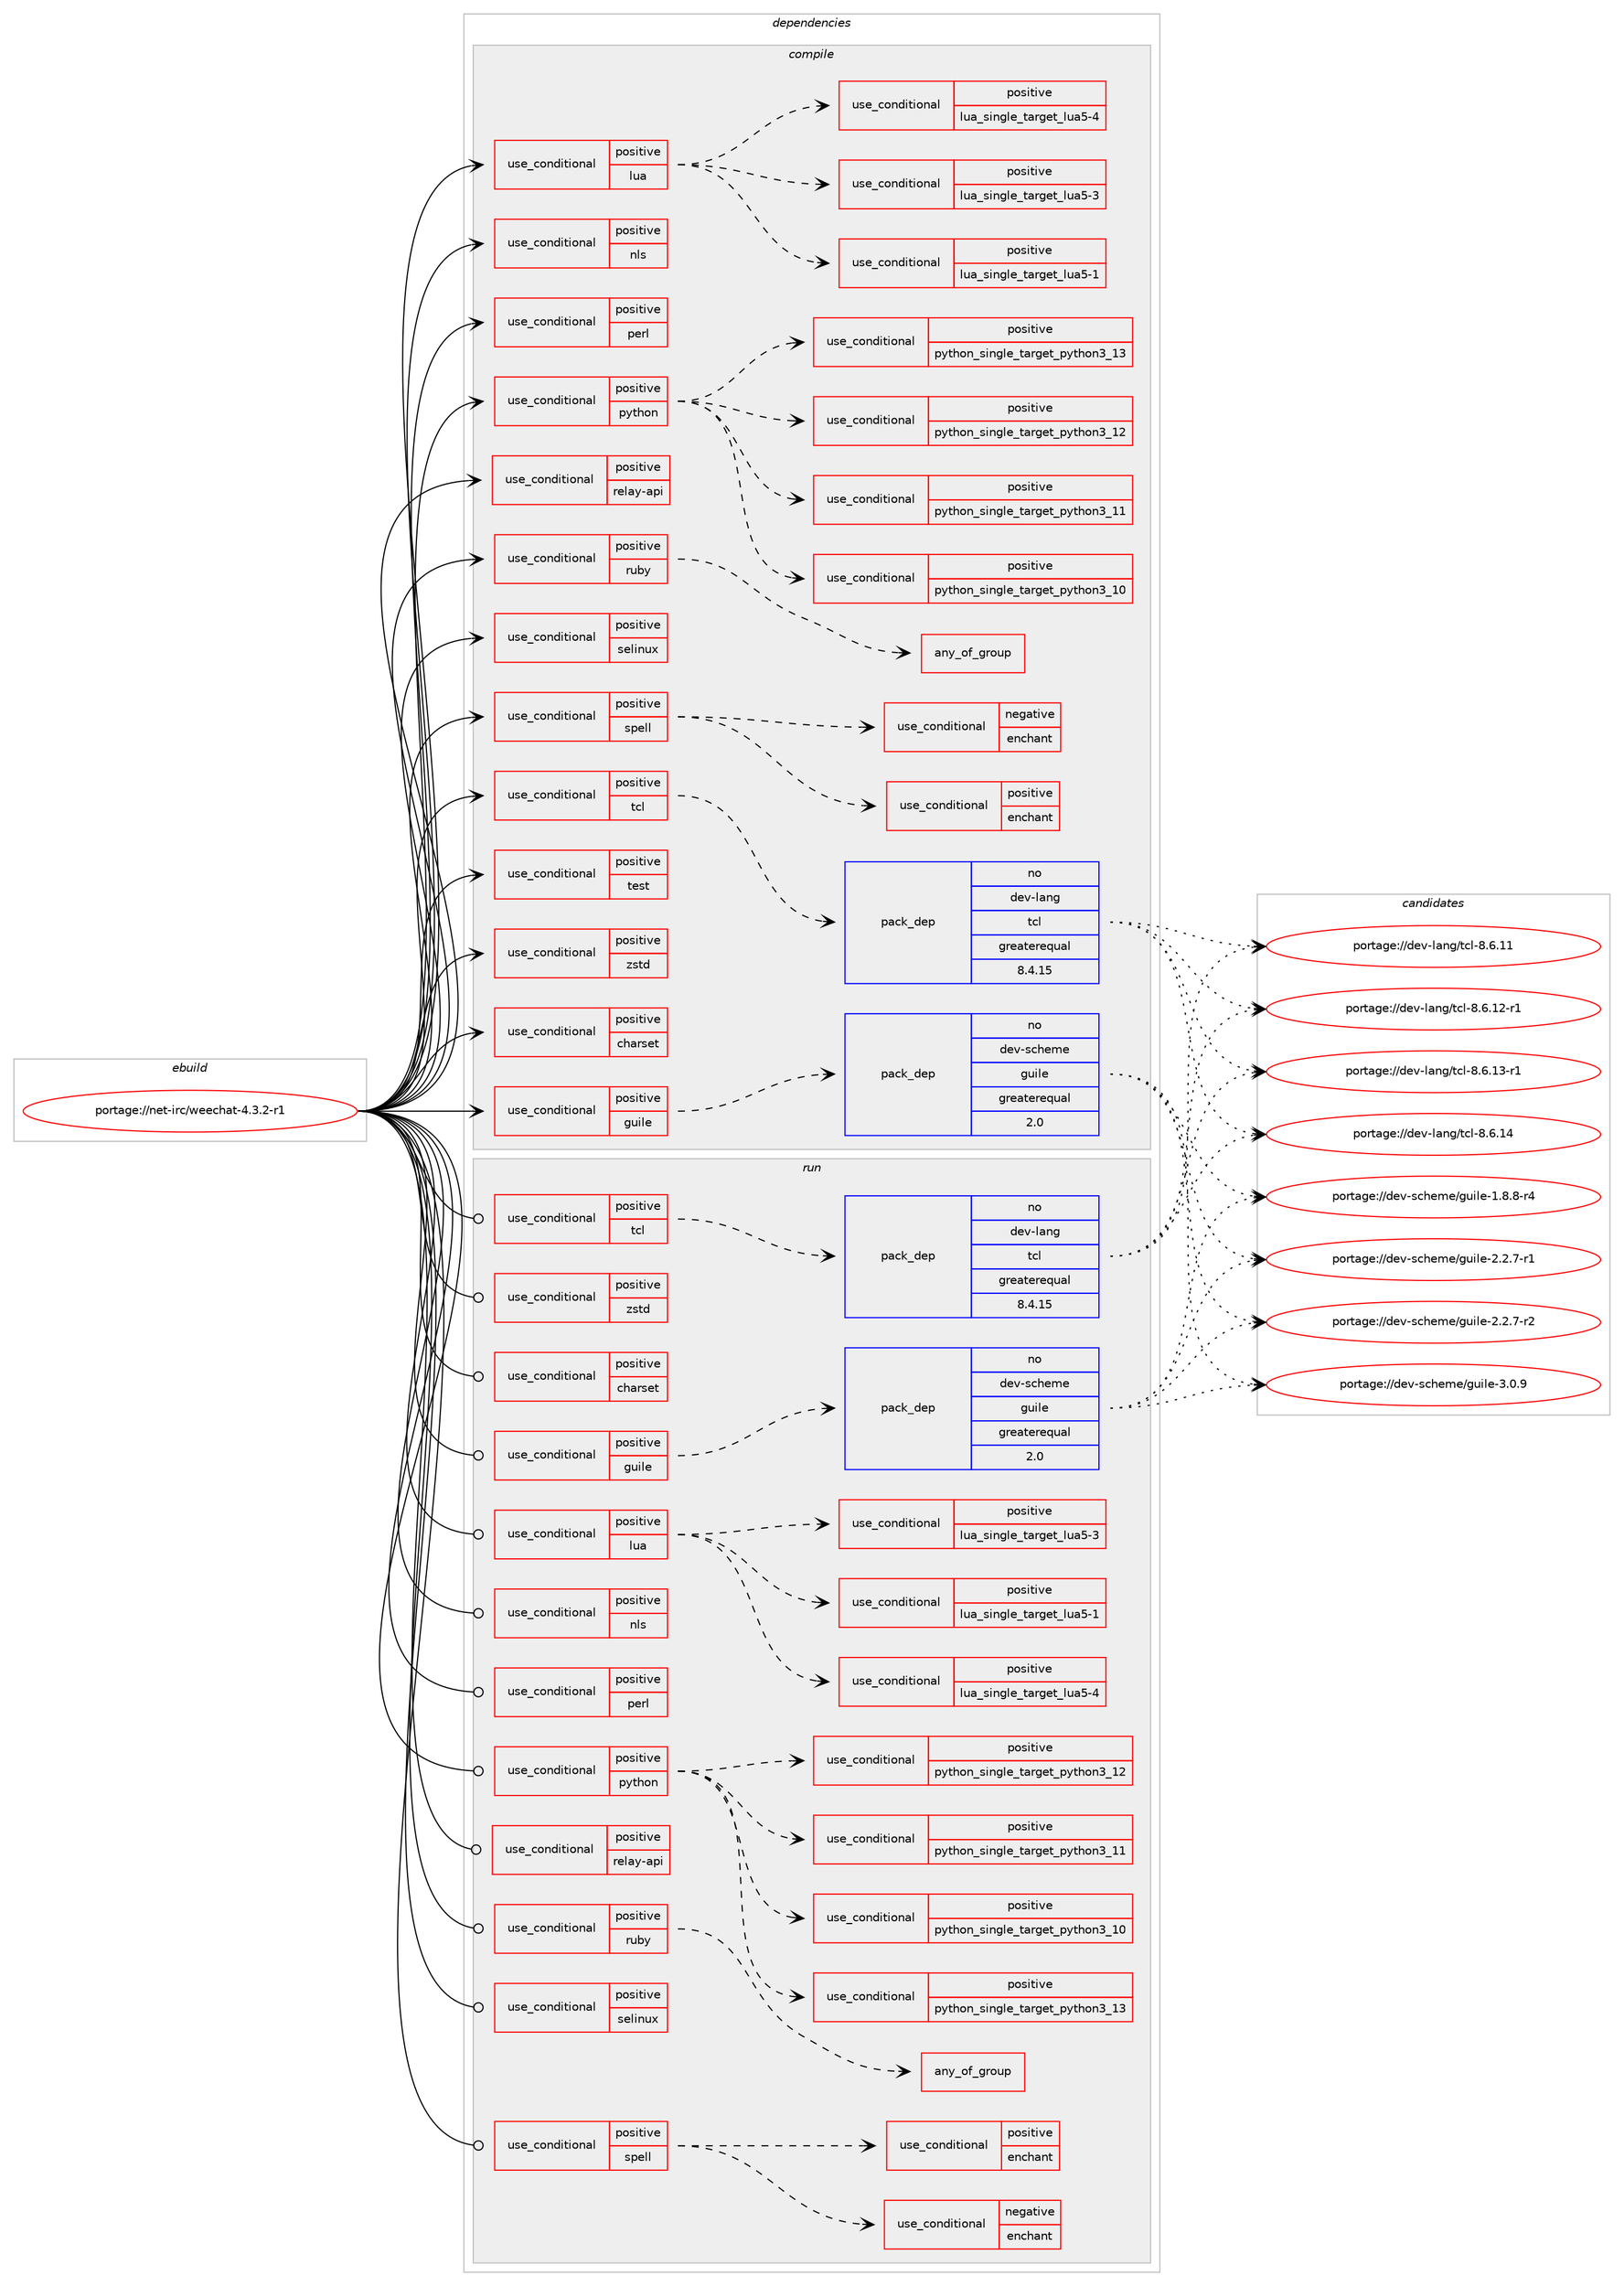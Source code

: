 digraph prolog {

# *************
# Graph options
# *************

newrank=true;
concentrate=true;
compound=true;
graph [rankdir=LR,fontname=Helvetica,fontsize=10,ranksep=1.5];#, ranksep=2.5, nodesep=0.2];
edge  [arrowhead=vee];
node  [fontname=Helvetica,fontsize=10];

# **********
# The ebuild
# **********

subgraph cluster_leftcol {
color=gray;
rank=same;
label=<<i>ebuild</i>>;
id [label="portage://net-irc/weechat-4.3.2-r1", color=red, width=4, href="../net-irc/weechat-4.3.2-r1.svg"];
}

# ****************
# The dependencies
# ****************

subgraph cluster_midcol {
color=gray;
label=<<i>dependencies</i>>;
subgraph cluster_compile {
fillcolor="#eeeeee";
style=filled;
label=<<i>compile</i>>;
subgraph cond90543 {
dependency182024 [label=<<TABLE BORDER="0" CELLBORDER="1" CELLSPACING="0" CELLPADDING="4"><TR><TD ROWSPAN="3" CELLPADDING="10">use_conditional</TD></TR><TR><TD>positive</TD></TR><TR><TD>charset</TD></TR></TABLE>>, shape=none, color=red];
# *** BEGIN UNKNOWN DEPENDENCY TYPE (TODO) ***
# dependency182024 -> package_dependency(portage://net-irc/weechat-4.3.2-r1,install,no,virtual,libiconv,none,[,,],[],[])
# *** END UNKNOWN DEPENDENCY TYPE (TODO) ***

}
id:e -> dependency182024:w [weight=20,style="solid",arrowhead="vee"];
subgraph cond90544 {
dependency182025 [label=<<TABLE BORDER="0" CELLBORDER="1" CELLSPACING="0" CELLPADDING="4"><TR><TD ROWSPAN="3" CELLPADDING="10">use_conditional</TD></TR><TR><TD>positive</TD></TR><TR><TD>guile</TD></TR></TABLE>>, shape=none, color=red];
subgraph pack88898 {
dependency182026 [label=<<TABLE BORDER="0" CELLBORDER="1" CELLSPACING="0" CELLPADDING="4" WIDTH="220"><TR><TD ROWSPAN="6" CELLPADDING="30">pack_dep</TD></TR><TR><TD WIDTH="110">no</TD></TR><TR><TD>dev-scheme</TD></TR><TR><TD>guile</TD></TR><TR><TD>greaterequal</TD></TR><TR><TD>2.0</TD></TR></TABLE>>, shape=none, color=blue];
}
dependency182025:e -> dependency182026:w [weight=20,style="dashed",arrowhead="vee"];
}
id:e -> dependency182025:w [weight=20,style="solid",arrowhead="vee"];
subgraph cond90545 {
dependency182027 [label=<<TABLE BORDER="0" CELLBORDER="1" CELLSPACING="0" CELLPADDING="4"><TR><TD ROWSPAN="3" CELLPADDING="10">use_conditional</TD></TR><TR><TD>positive</TD></TR><TR><TD>lua</TD></TR></TABLE>>, shape=none, color=red];
subgraph cond90546 {
dependency182028 [label=<<TABLE BORDER="0" CELLBORDER="1" CELLSPACING="0" CELLPADDING="4"><TR><TD ROWSPAN="3" CELLPADDING="10">use_conditional</TD></TR><TR><TD>positive</TD></TR><TR><TD>lua_single_target_lua5-1</TD></TR></TABLE>>, shape=none, color=red];
# *** BEGIN UNKNOWN DEPENDENCY TYPE (TODO) ***
# dependency182028 -> package_dependency(portage://net-irc/weechat-4.3.2-r1,install,no,dev-lang,lua,none,[,,],[slot(5.1)],[])
# *** END UNKNOWN DEPENDENCY TYPE (TODO) ***

}
dependency182027:e -> dependency182028:w [weight=20,style="dashed",arrowhead="vee"];
subgraph cond90547 {
dependency182029 [label=<<TABLE BORDER="0" CELLBORDER="1" CELLSPACING="0" CELLPADDING="4"><TR><TD ROWSPAN="3" CELLPADDING="10">use_conditional</TD></TR><TR><TD>positive</TD></TR><TR><TD>lua_single_target_lua5-3</TD></TR></TABLE>>, shape=none, color=red];
# *** BEGIN UNKNOWN DEPENDENCY TYPE (TODO) ***
# dependency182029 -> package_dependency(portage://net-irc/weechat-4.3.2-r1,install,no,dev-lang,lua,none,[,,],[slot(5.3)],[])
# *** END UNKNOWN DEPENDENCY TYPE (TODO) ***

}
dependency182027:e -> dependency182029:w [weight=20,style="dashed",arrowhead="vee"];
subgraph cond90548 {
dependency182030 [label=<<TABLE BORDER="0" CELLBORDER="1" CELLSPACING="0" CELLPADDING="4"><TR><TD ROWSPAN="3" CELLPADDING="10">use_conditional</TD></TR><TR><TD>positive</TD></TR><TR><TD>lua_single_target_lua5-4</TD></TR></TABLE>>, shape=none, color=red];
# *** BEGIN UNKNOWN DEPENDENCY TYPE (TODO) ***
# dependency182030 -> package_dependency(portage://net-irc/weechat-4.3.2-r1,install,no,dev-lang,lua,none,[,,],[slot(5.4)],[])
# *** END UNKNOWN DEPENDENCY TYPE (TODO) ***

}
dependency182027:e -> dependency182030:w [weight=20,style="dashed",arrowhead="vee"];
}
id:e -> dependency182027:w [weight=20,style="solid",arrowhead="vee"];
subgraph cond90549 {
dependency182031 [label=<<TABLE BORDER="0" CELLBORDER="1" CELLSPACING="0" CELLPADDING="4"><TR><TD ROWSPAN="3" CELLPADDING="10">use_conditional</TD></TR><TR><TD>positive</TD></TR><TR><TD>nls</TD></TR></TABLE>>, shape=none, color=red];
# *** BEGIN UNKNOWN DEPENDENCY TYPE (TODO) ***
# dependency182031 -> package_dependency(portage://net-irc/weechat-4.3.2-r1,install,no,virtual,libintl,none,[,,],[],[])
# *** END UNKNOWN DEPENDENCY TYPE (TODO) ***

}
id:e -> dependency182031:w [weight=20,style="solid",arrowhead="vee"];
subgraph cond90550 {
dependency182032 [label=<<TABLE BORDER="0" CELLBORDER="1" CELLSPACING="0" CELLPADDING="4"><TR><TD ROWSPAN="3" CELLPADDING="10">use_conditional</TD></TR><TR><TD>positive</TD></TR><TR><TD>perl</TD></TR></TABLE>>, shape=none, color=red];
# *** BEGIN UNKNOWN DEPENDENCY TYPE (TODO) ***
# dependency182032 -> package_dependency(portage://net-irc/weechat-4.3.2-r1,install,no,dev-lang,perl,none,[,,],any_same_slot,[])
# *** END UNKNOWN DEPENDENCY TYPE (TODO) ***

# *** BEGIN UNKNOWN DEPENDENCY TYPE (TODO) ***
# dependency182032 -> package_dependency(portage://net-irc/weechat-4.3.2-r1,install,no,virtual,libcrypt,none,[,,],any_same_slot,[])
# *** END UNKNOWN DEPENDENCY TYPE (TODO) ***

}
id:e -> dependency182032:w [weight=20,style="solid",arrowhead="vee"];
subgraph cond90551 {
dependency182033 [label=<<TABLE BORDER="0" CELLBORDER="1" CELLSPACING="0" CELLPADDING="4"><TR><TD ROWSPAN="3" CELLPADDING="10">use_conditional</TD></TR><TR><TD>positive</TD></TR><TR><TD>python</TD></TR></TABLE>>, shape=none, color=red];
subgraph cond90552 {
dependency182034 [label=<<TABLE BORDER="0" CELLBORDER="1" CELLSPACING="0" CELLPADDING="4"><TR><TD ROWSPAN="3" CELLPADDING="10">use_conditional</TD></TR><TR><TD>positive</TD></TR><TR><TD>python_single_target_python3_10</TD></TR></TABLE>>, shape=none, color=red];
# *** BEGIN UNKNOWN DEPENDENCY TYPE (TODO) ***
# dependency182034 -> package_dependency(portage://net-irc/weechat-4.3.2-r1,install,no,dev-lang,python,none,[,,],[slot(3.10)],[])
# *** END UNKNOWN DEPENDENCY TYPE (TODO) ***

}
dependency182033:e -> dependency182034:w [weight=20,style="dashed",arrowhead="vee"];
subgraph cond90553 {
dependency182035 [label=<<TABLE BORDER="0" CELLBORDER="1" CELLSPACING="0" CELLPADDING="4"><TR><TD ROWSPAN="3" CELLPADDING="10">use_conditional</TD></TR><TR><TD>positive</TD></TR><TR><TD>python_single_target_python3_11</TD></TR></TABLE>>, shape=none, color=red];
# *** BEGIN UNKNOWN DEPENDENCY TYPE (TODO) ***
# dependency182035 -> package_dependency(portage://net-irc/weechat-4.3.2-r1,install,no,dev-lang,python,none,[,,],[slot(3.11)],[])
# *** END UNKNOWN DEPENDENCY TYPE (TODO) ***

}
dependency182033:e -> dependency182035:w [weight=20,style="dashed",arrowhead="vee"];
subgraph cond90554 {
dependency182036 [label=<<TABLE BORDER="0" CELLBORDER="1" CELLSPACING="0" CELLPADDING="4"><TR><TD ROWSPAN="3" CELLPADDING="10">use_conditional</TD></TR><TR><TD>positive</TD></TR><TR><TD>python_single_target_python3_12</TD></TR></TABLE>>, shape=none, color=red];
# *** BEGIN UNKNOWN DEPENDENCY TYPE (TODO) ***
# dependency182036 -> package_dependency(portage://net-irc/weechat-4.3.2-r1,install,no,dev-lang,python,none,[,,],[slot(3.12)],[])
# *** END UNKNOWN DEPENDENCY TYPE (TODO) ***

}
dependency182033:e -> dependency182036:w [weight=20,style="dashed",arrowhead="vee"];
subgraph cond90555 {
dependency182037 [label=<<TABLE BORDER="0" CELLBORDER="1" CELLSPACING="0" CELLPADDING="4"><TR><TD ROWSPAN="3" CELLPADDING="10">use_conditional</TD></TR><TR><TD>positive</TD></TR><TR><TD>python_single_target_python3_13</TD></TR></TABLE>>, shape=none, color=red];
# *** BEGIN UNKNOWN DEPENDENCY TYPE (TODO) ***
# dependency182037 -> package_dependency(portage://net-irc/weechat-4.3.2-r1,install,no,dev-lang,python,none,[,,],[slot(3.13)],[])
# *** END UNKNOWN DEPENDENCY TYPE (TODO) ***

}
dependency182033:e -> dependency182037:w [weight=20,style="dashed",arrowhead="vee"];
}
id:e -> dependency182033:w [weight=20,style="solid",arrowhead="vee"];
subgraph cond90556 {
dependency182038 [label=<<TABLE BORDER="0" CELLBORDER="1" CELLSPACING="0" CELLPADDING="4"><TR><TD ROWSPAN="3" CELLPADDING="10">use_conditional</TD></TR><TR><TD>positive</TD></TR><TR><TD>relay-api</TD></TR></TABLE>>, shape=none, color=red];
# *** BEGIN UNKNOWN DEPENDENCY TYPE (TODO) ***
# dependency182038 -> package_dependency(portage://net-irc/weechat-4.3.2-r1,install,no,dev-libs,cJSON,none,[,,],[],[])
# *** END UNKNOWN DEPENDENCY TYPE (TODO) ***

}
id:e -> dependency182038:w [weight=20,style="solid",arrowhead="vee"];
subgraph cond90557 {
dependency182039 [label=<<TABLE BORDER="0" CELLBORDER="1" CELLSPACING="0" CELLPADDING="4"><TR><TD ROWSPAN="3" CELLPADDING="10">use_conditional</TD></TR><TR><TD>positive</TD></TR><TR><TD>ruby</TD></TR></TABLE>>, shape=none, color=red];
subgraph any2406 {
dependency182040 [label=<<TABLE BORDER="0" CELLBORDER="1" CELLSPACING="0" CELLPADDING="4"><TR><TD CELLPADDING="10">any_of_group</TD></TR></TABLE>>, shape=none, color=red];# *** BEGIN UNKNOWN DEPENDENCY TYPE (TODO) ***
# dependency182040 -> package_dependency(portage://net-irc/weechat-4.3.2-r1,install,no,dev-lang,ruby,none,[,,],[slot(3.3)],[])
# *** END UNKNOWN DEPENDENCY TYPE (TODO) ***

# *** BEGIN UNKNOWN DEPENDENCY TYPE (TODO) ***
# dependency182040 -> package_dependency(portage://net-irc/weechat-4.3.2-r1,install,no,dev-lang,ruby,none,[,,],[slot(3.2)],[])
# *** END UNKNOWN DEPENDENCY TYPE (TODO) ***

# *** BEGIN UNKNOWN DEPENDENCY TYPE (TODO) ***
# dependency182040 -> package_dependency(portage://net-irc/weechat-4.3.2-r1,install,no,dev-lang,ruby,none,[,,],[slot(3.1)],[])
# *** END UNKNOWN DEPENDENCY TYPE (TODO) ***

}
dependency182039:e -> dependency182040:w [weight=20,style="dashed",arrowhead="vee"];
}
id:e -> dependency182039:w [weight=20,style="solid",arrowhead="vee"];
subgraph cond90558 {
dependency182041 [label=<<TABLE BORDER="0" CELLBORDER="1" CELLSPACING="0" CELLPADDING="4"><TR><TD ROWSPAN="3" CELLPADDING="10">use_conditional</TD></TR><TR><TD>positive</TD></TR><TR><TD>selinux</TD></TR></TABLE>>, shape=none, color=red];
# *** BEGIN UNKNOWN DEPENDENCY TYPE (TODO) ***
# dependency182041 -> package_dependency(portage://net-irc/weechat-4.3.2-r1,install,no,sec-policy,selinux-irc,none,[,,],[],[])
# *** END UNKNOWN DEPENDENCY TYPE (TODO) ***

}
id:e -> dependency182041:w [weight=20,style="solid",arrowhead="vee"];
subgraph cond90559 {
dependency182042 [label=<<TABLE BORDER="0" CELLBORDER="1" CELLSPACING="0" CELLPADDING="4"><TR><TD ROWSPAN="3" CELLPADDING="10">use_conditional</TD></TR><TR><TD>positive</TD></TR><TR><TD>spell</TD></TR></TABLE>>, shape=none, color=red];
subgraph cond90560 {
dependency182043 [label=<<TABLE BORDER="0" CELLBORDER="1" CELLSPACING="0" CELLPADDING="4"><TR><TD ROWSPAN="3" CELLPADDING="10">use_conditional</TD></TR><TR><TD>positive</TD></TR><TR><TD>enchant</TD></TR></TABLE>>, shape=none, color=red];
# *** BEGIN UNKNOWN DEPENDENCY TYPE (TODO) ***
# dependency182043 -> package_dependency(portage://net-irc/weechat-4.3.2-r1,install,no,app-text,enchant,none,[,,],any_different_slot,[])
# *** END UNKNOWN DEPENDENCY TYPE (TODO) ***

}
dependency182042:e -> dependency182043:w [weight=20,style="dashed",arrowhead="vee"];
subgraph cond90561 {
dependency182044 [label=<<TABLE BORDER="0" CELLBORDER="1" CELLSPACING="0" CELLPADDING="4"><TR><TD ROWSPAN="3" CELLPADDING="10">use_conditional</TD></TR><TR><TD>negative</TD></TR><TR><TD>enchant</TD></TR></TABLE>>, shape=none, color=red];
# *** BEGIN UNKNOWN DEPENDENCY TYPE (TODO) ***
# dependency182044 -> package_dependency(portage://net-irc/weechat-4.3.2-r1,install,no,app-text,aspell,none,[,,],[],[])
# *** END UNKNOWN DEPENDENCY TYPE (TODO) ***

}
dependency182042:e -> dependency182044:w [weight=20,style="dashed",arrowhead="vee"];
}
id:e -> dependency182042:w [weight=20,style="solid",arrowhead="vee"];
subgraph cond90562 {
dependency182045 [label=<<TABLE BORDER="0" CELLBORDER="1" CELLSPACING="0" CELLPADDING="4"><TR><TD ROWSPAN="3" CELLPADDING="10">use_conditional</TD></TR><TR><TD>positive</TD></TR><TR><TD>tcl</TD></TR></TABLE>>, shape=none, color=red];
subgraph pack88899 {
dependency182046 [label=<<TABLE BORDER="0" CELLBORDER="1" CELLSPACING="0" CELLPADDING="4" WIDTH="220"><TR><TD ROWSPAN="6" CELLPADDING="30">pack_dep</TD></TR><TR><TD WIDTH="110">no</TD></TR><TR><TD>dev-lang</TD></TR><TR><TD>tcl</TD></TR><TR><TD>greaterequal</TD></TR><TR><TD>8.4.15</TD></TR></TABLE>>, shape=none, color=blue];
}
dependency182045:e -> dependency182046:w [weight=20,style="dashed",arrowhead="vee"];
}
id:e -> dependency182045:w [weight=20,style="solid",arrowhead="vee"];
subgraph cond90563 {
dependency182047 [label=<<TABLE BORDER="0" CELLBORDER="1" CELLSPACING="0" CELLPADDING="4"><TR><TD ROWSPAN="3" CELLPADDING="10">use_conditional</TD></TR><TR><TD>positive</TD></TR><TR><TD>test</TD></TR></TABLE>>, shape=none, color=red];
# *** BEGIN UNKNOWN DEPENDENCY TYPE (TODO) ***
# dependency182047 -> package_dependency(portage://net-irc/weechat-4.3.2-r1,install,no,dev-util,cpputest,none,[,,],[],[])
# *** END UNKNOWN DEPENDENCY TYPE (TODO) ***

}
id:e -> dependency182047:w [weight=20,style="solid",arrowhead="vee"];
subgraph cond90564 {
dependency182048 [label=<<TABLE BORDER="0" CELLBORDER="1" CELLSPACING="0" CELLPADDING="4"><TR><TD ROWSPAN="3" CELLPADDING="10">use_conditional</TD></TR><TR><TD>positive</TD></TR><TR><TD>zstd</TD></TR></TABLE>>, shape=none, color=red];
# *** BEGIN UNKNOWN DEPENDENCY TYPE (TODO) ***
# dependency182048 -> package_dependency(portage://net-irc/weechat-4.3.2-r1,install,no,app-arch,zstd,none,[,,],any_same_slot,[])
# *** END UNKNOWN DEPENDENCY TYPE (TODO) ***

}
id:e -> dependency182048:w [weight=20,style="solid",arrowhead="vee"];
# *** BEGIN UNKNOWN DEPENDENCY TYPE (TODO) ***
# id -> package_dependency(portage://net-irc/weechat-4.3.2-r1,install,no,dev-libs,libgcrypt,none,[,,],[slot(0),equal],[])
# *** END UNKNOWN DEPENDENCY TYPE (TODO) ***

# *** BEGIN UNKNOWN DEPENDENCY TYPE (TODO) ***
# id -> package_dependency(portage://net-irc/weechat-4.3.2-r1,install,no,net-libs,gnutls,none,[,,],any_same_slot,[])
# *** END UNKNOWN DEPENDENCY TYPE (TODO) ***

# *** BEGIN UNKNOWN DEPENDENCY TYPE (TODO) ***
# id -> package_dependency(portage://net-irc/weechat-4.3.2-r1,install,no,net-misc,curl,none,[,,],[],[use(enable(ssl),none)])
# *** END UNKNOWN DEPENDENCY TYPE (TODO) ***

# *** BEGIN UNKNOWN DEPENDENCY TYPE (TODO) ***
# id -> package_dependency(portage://net-irc/weechat-4.3.2-r1,install,no,sys-libs,ncurses,none,[,,],[slot(0),equal],[])
# *** END UNKNOWN DEPENDENCY TYPE (TODO) ***

# *** BEGIN UNKNOWN DEPENDENCY TYPE (TODO) ***
# id -> package_dependency(portage://net-irc/weechat-4.3.2-r1,install,no,sys-libs,zlib,none,[,,],any_same_slot,[])
# *** END UNKNOWN DEPENDENCY TYPE (TODO) ***

}
subgraph cluster_compileandrun {
fillcolor="#eeeeee";
style=filled;
label=<<i>compile and run</i>>;
}
subgraph cluster_run {
fillcolor="#eeeeee";
style=filled;
label=<<i>run</i>>;
subgraph cond90565 {
dependency182049 [label=<<TABLE BORDER="0" CELLBORDER="1" CELLSPACING="0" CELLPADDING="4"><TR><TD ROWSPAN="3" CELLPADDING="10">use_conditional</TD></TR><TR><TD>positive</TD></TR><TR><TD>charset</TD></TR></TABLE>>, shape=none, color=red];
# *** BEGIN UNKNOWN DEPENDENCY TYPE (TODO) ***
# dependency182049 -> package_dependency(portage://net-irc/weechat-4.3.2-r1,run,no,virtual,libiconv,none,[,,],[],[])
# *** END UNKNOWN DEPENDENCY TYPE (TODO) ***

}
id:e -> dependency182049:w [weight=20,style="solid",arrowhead="odot"];
subgraph cond90566 {
dependency182050 [label=<<TABLE BORDER="0" CELLBORDER="1" CELLSPACING="0" CELLPADDING="4"><TR><TD ROWSPAN="3" CELLPADDING="10">use_conditional</TD></TR><TR><TD>positive</TD></TR><TR><TD>guile</TD></TR></TABLE>>, shape=none, color=red];
subgraph pack88900 {
dependency182051 [label=<<TABLE BORDER="0" CELLBORDER="1" CELLSPACING="0" CELLPADDING="4" WIDTH="220"><TR><TD ROWSPAN="6" CELLPADDING="30">pack_dep</TD></TR><TR><TD WIDTH="110">no</TD></TR><TR><TD>dev-scheme</TD></TR><TR><TD>guile</TD></TR><TR><TD>greaterequal</TD></TR><TR><TD>2.0</TD></TR></TABLE>>, shape=none, color=blue];
}
dependency182050:e -> dependency182051:w [weight=20,style="dashed",arrowhead="vee"];
}
id:e -> dependency182050:w [weight=20,style="solid",arrowhead="odot"];
subgraph cond90567 {
dependency182052 [label=<<TABLE BORDER="0" CELLBORDER="1" CELLSPACING="0" CELLPADDING="4"><TR><TD ROWSPAN="3" CELLPADDING="10">use_conditional</TD></TR><TR><TD>positive</TD></TR><TR><TD>lua</TD></TR></TABLE>>, shape=none, color=red];
subgraph cond90568 {
dependency182053 [label=<<TABLE BORDER="0" CELLBORDER="1" CELLSPACING="0" CELLPADDING="4"><TR><TD ROWSPAN="3" CELLPADDING="10">use_conditional</TD></TR><TR><TD>positive</TD></TR><TR><TD>lua_single_target_lua5-1</TD></TR></TABLE>>, shape=none, color=red];
# *** BEGIN UNKNOWN DEPENDENCY TYPE (TODO) ***
# dependency182053 -> package_dependency(portage://net-irc/weechat-4.3.2-r1,run,no,dev-lang,lua,none,[,,],[slot(5.1)],[])
# *** END UNKNOWN DEPENDENCY TYPE (TODO) ***

}
dependency182052:e -> dependency182053:w [weight=20,style="dashed",arrowhead="vee"];
subgraph cond90569 {
dependency182054 [label=<<TABLE BORDER="0" CELLBORDER="1" CELLSPACING="0" CELLPADDING="4"><TR><TD ROWSPAN="3" CELLPADDING="10">use_conditional</TD></TR><TR><TD>positive</TD></TR><TR><TD>lua_single_target_lua5-3</TD></TR></TABLE>>, shape=none, color=red];
# *** BEGIN UNKNOWN DEPENDENCY TYPE (TODO) ***
# dependency182054 -> package_dependency(portage://net-irc/weechat-4.3.2-r1,run,no,dev-lang,lua,none,[,,],[slot(5.3)],[])
# *** END UNKNOWN DEPENDENCY TYPE (TODO) ***

}
dependency182052:e -> dependency182054:w [weight=20,style="dashed",arrowhead="vee"];
subgraph cond90570 {
dependency182055 [label=<<TABLE BORDER="0" CELLBORDER="1" CELLSPACING="0" CELLPADDING="4"><TR><TD ROWSPAN="3" CELLPADDING="10">use_conditional</TD></TR><TR><TD>positive</TD></TR><TR><TD>lua_single_target_lua5-4</TD></TR></TABLE>>, shape=none, color=red];
# *** BEGIN UNKNOWN DEPENDENCY TYPE (TODO) ***
# dependency182055 -> package_dependency(portage://net-irc/weechat-4.3.2-r1,run,no,dev-lang,lua,none,[,,],[slot(5.4)],[])
# *** END UNKNOWN DEPENDENCY TYPE (TODO) ***

}
dependency182052:e -> dependency182055:w [weight=20,style="dashed",arrowhead="vee"];
}
id:e -> dependency182052:w [weight=20,style="solid",arrowhead="odot"];
subgraph cond90571 {
dependency182056 [label=<<TABLE BORDER="0" CELLBORDER="1" CELLSPACING="0" CELLPADDING="4"><TR><TD ROWSPAN="3" CELLPADDING="10">use_conditional</TD></TR><TR><TD>positive</TD></TR><TR><TD>nls</TD></TR></TABLE>>, shape=none, color=red];
# *** BEGIN UNKNOWN DEPENDENCY TYPE (TODO) ***
# dependency182056 -> package_dependency(portage://net-irc/weechat-4.3.2-r1,run,no,virtual,libintl,none,[,,],[],[])
# *** END UNKNOWN DEPENDENCY TYPE (TODO) ***

}
id:e -> dependency182056:w [weight=20,style="solid",arrowhead="odot"];
subgraph cond90572 {
dependency182057 [label=<<TABLE BORDER="0" CELLBORDER="1" CELLSPACING="0" CELLPADDING="4"><TR><TD ROWSPAN="3" CELLPADDING="10">use_conditional</TD></TR><TR><TD>positive</TD></TR><TR><TD>perl</TD></TR></TABLE>>, shape=none, color=red];
# *** BEGIN UNKNOWN DEPENDENCY TYPE (TODO) ***
# dependency182057 -> package_dependency(portage://net-irc/weechat-4.3.2-r1,run,no,dev-lang,perl,none,[,,],any_same_slot,[])
# *** END UNKNOWN DEPENDENCY TYPE (TODO) ***

# *** BEGIN UNKNOWN DEPENDENCY TYPE (TODO) ***
# dependency182057 -> package_dependency(portage://net-irc/weechat-4.3.2-r1,run,no,virtual,libcrypt,none,[,,],any_same_slot,[])
# *** END UNKNOWN DEPENDENCY TYPE (TODO) ***

}
id:e -> dependency182057:w [weight=20,style="solid",arrowhead="odot"];
subgraph cond90573 {
dependency182058 [label=<<TABLE BORDER="0" CELLBORDER="1" CELLSPACING="0" CELLPADDING="4"><TR><TD ROWSPAN="3" CELLPADDING="10">use_conditional</TD></TR><TR><TD>positive</TD></TR><TR><TD>python</TD></TR></TABLE>>, shape=none, color=red];
subgraph cond90574 {
dependency182059 [label=<<TABLE BORDER="0" CELLBORDER="1" CELLSPACING="0" CELLPADDING="4"><TR><TD ROWSPAN="3" CELLPADDING="10">use_conditional</TD></TR><TR><TD>positive</TD></TR><TR><TD>python_single_target_python3_10</TD></TR></TABLE>>, shape=none, color=red];
# *** BEGIN UNKNOWN DEPENDENCY TYPE (TODO) ***
# dependency182059 -> package_dependency(portage://net-irc/weechat-4.3.2-r1,run,no,dev-lang,python,none,[,,],[slot(3.10)],[])
# *** END UNKNOWN DEPENDENCY TYPE (TODO) ***

}
dependency182058:e -> dependency182059:w [weight=20,style="dashed",arrowhead="vee"];
subgraph cond90575 {
dependency182060 [label=<<TABLE BORDER="0" CELLBORDER="1" CELLSPACING="0" CELLPADDING="4"><TR><TD ROWSPAN="3" CELLPADDING="10">use_conditional</TD></TR><TR><TD>positive</TD></TR><TR><TD>python_single_target_python3_11</TD></TR></TABLE>>, shape=none, color=red];
# *** BEGIN UNKNOWN DEPENDENCY TYPE (TODO) ***
# dependency182060 -> package_dependency(portage://net-irc/weechat-4.3.2-r1,run,no,dev-lang,python,none,[,,],[slot(3.11)],[])
# *** END UNKNOWN DEPENDENCY TYPE (TODO) ***

}
dependency182058:e -> dependency182060:w [weight=20,style="dashed",arrowhead="vee"];
subgraph cond90576 {
dependency182061 [label=<<TABLE BORDER="0" CELLBORDER="1" CELLSPACING="0" CELLPADDING="4"><TR><TD ROWSPAN="3" CELLPADDING="10">use_conditional</TD></TR><TR><TD>positive</TD></TR><TR><TD>python_single_target_python3_12</TD></TR></TABLE>>, shape=none, color=red];
# *** BEGIN UNKNOWN DEPENDENCY TYPE (TODO) ***
# dependency182061 -> package_dependency(portage://net-irc/weechat-4.3.2-r1,run,no,dev-lang,python,none,[,,],[slot(3.12)],[])
# *** END UNKNOWN DEPENDENCY TYPE (TODO) ***

}
dependency182058:e -> dependency182061:w [weight=20,style="dashed",arrowhead="vee"];
subgraph cond90577 {
dependency182062 [label=<<TABLE BORDER="0" CELLBORDER="1" CELLSPACING="0" CELLPADDING="4"><TR><TD ROWSPAN="3" CELLPADDING="10">use_conditional</TD></TR><TR><TD>positive</TD></TR><TR><TD>python_single_target_python3_13</TD></TR></TABLE>>, shape=none, color=red];
# *** BEGIN UNKNOWN DEPENDENCY TYPE (TODO) ***
# dependency182062 -> package_dependency(portage://net-irc/weechat-4.3.2-r1,run,no,dev-lang,python,none,[,,],[slot(3.13)],[])
# *** END UNKNOWN DEPENDENCY TYPE (TODO) ***

}
dependency182058:e -> dependency182062:w [weight=20,style="dashed",arrowhead="vee"];
}
id:e -> dependency182058:w [weight=20,style="solid",arrowhead="odot"];
subgraph cond90578 {
dependency182063 [label=<<TABLE BORDER="0" CELLBORDER="1" CELLSPACING="0" CELLPADDING="4"><TR><TD ROWSPAN="3" CELLPADDING="10">use_conditional</TD></TR><TR><TD>positive</TD></TR><TR><TD>relay-api</TD></TR></TABLE>>, shape=none, color=red];
# *** BEGIN UNKNOWN DEPENDENCY TYPE (TODO) ***
# dependency182063 -> package_dependency(portage://net-irc/weechat-4.3.2-r1,run,no,dev-libs,cJSON,none,[,,],[],[])
# *** END UNKNOWN DEPENDENCY TYPE (TODO) ***

}
id:e -> dependency182063:w [weight=20,style="solid",arrowhead="odot"];
subgraph cond90579 {
dependency182064 [label=<<TABLE BORDER="0" CELLBORDER="1" CELLSPACING="0" CELLPADDING="4"><TR><TD ROWSPAN="3" CELLPADDING="10">use_conditional</TD></TR><TR><TD>positive</TD></TR><TR><TD>ruby</TD></TR></TABLE>>, shape=none, color=red];
subgraph any2407 {
dependency182065 [label=<<TABLE BORDER="0" CELLBORDER="1" CELLSPACING="0" CELLPADDING="4"><TR><TD CELLPADDING="10">any_of_group</TD></TR></TABLE>>, shape=none, color=red];# *** BEGIN UNKNOWN DEPENDENCY TYPE (TODO) ***
# dependency182065 -> package_dependency(portage://net-irc/weechat-4.3.2-r1,run,no,dev-lang,ruby,none,[,,],[slot(3.3)],[])
# *** END UNKNOWN DEPENDENCY TYPE (TODO) ***

# *** BEGIN UNKNOWN DEPENDENCY TYPE (TODO) ***
# dependency182065 -> package_dependency(portage://net-irc/weechat-4.3.2-r1,run,no,dev-lang,ruby,none,[,,],[slot(3.2)],[])
# *** END UNKNOWN DEPENDENCY TYPE (TODO) ***

# *** BEGIN UNKNOWN DEPENDENCY TYPE (TODO) ***
# dependency182065 -> package_dependency(portage://net-irc/weechat-4.3.2-r1,run,no,dev-lang,ruby,none,[,,],[slot(3.1)],[])
# *** END UNKNOWN DEPENDENCY TYPE (TODO) ***

}
dependency182064:e -> dependency182065:w [weight=20,style="dashed",arrowhead="vee"];
}
id:e -> dependency182064:w [weight=20,style="solid",arrowhead="odot"];
subgraph cond90580 {
dependency182066 [label=<<TABLE BORDER="0" CELLBORDER="1" CELLSPACING="0" CELLPADDING="4"><TR><TD ROWSPAN="3" CELLPADDING="10">use_conditional</TD></TR><TR><TD>positive</TD></TR><TR><TD>selinux</TD></TR></TABLE>>, shape=none, color=red];
# *** BEGIN UNKNOWN DEPENDENCY TYPE (TODO) ***
# dependency182066 -> package_dependency(portage://net-irc/weechat-4.3.2-r1,run,no,sec-policy,selinux-irc,none,[,,],[],[])
# *** END UNKNOWN DEPENDENCY TYPE (TODO) ***

}
id:e -> dependency182066:w [weight=20,style="solid",arrowhead="odot"];
subgraph cond90581 {
dependency182067 [label=<<TABLE BORDER="0" CELLBORDER="1" CELLSPACING="0" CELLPADDING="4"><TR><TD ROWSPAN="3" CELLPADDING="10">use_conditional</TD></TR><TR><TD>positive</TD></TR><TR><TD>spell</TD></TR></TABLE>>, shape=none, color=red];
subgraph cond90582 {
dependency182068 [label=<<TABLE BORDER="0" CELLBORDER="1" CELLSPACING="0" CELLPADDING="4"><TR><TD ROWSPAN="3" CELLPADDING="10">use_conditional</TD></TR><TR><TD>positive</TD></TR><TR><TD>enchant</TD></TR></TABLE>>, shape=none, color=red];
# *** BEGIN UNKNOWN DEPENDENCY TYPE (TODO) ***
# dependency182068 -> package_dependency(portage://net-irc/weechat-4.3.2-r1,run,no,app-text,enchant,none,[,,],any_different_slot,[])
# *** END UNKNOWN DEPENDENCY TYPE (TODO) ***

}
dependency182067:e -> dependency182068:w [weight=20,style="dashed",arrowhead="vee"];
subgraph cond90583 {
dependency182069 [label=<<TABLE BORDER="0" CELLBORDER="1" CELLSPACING="0" CELLPADDING="4"><TR><TD ROWSPAN="3" CELLPADDING="10">use_conditional</TD></TR><TR><TD>negative</TD></TR><TR><TD>enchant</TD></TR></TABLE>>, shape=none, color=red];
# *** BEGIN UNKNOWN DEPENDENCY TYPE (TODO) ***
# dependency182069 -> package_dependency(portage://net-irc/weechat-4.3.2-r1,run,no,app-text,aspell,none,[,,],[],[])
# *** END UNKNOWN DEPENDENCY TYPE (TODO) ***

}
dependency182067:e -> dependency182069:w [weight=20,style="dashed",arrowhead="vee"];
}
id:e -> dependency182067:w [weight=20,style="solid",arrowhead="odot"];
subgraph cond90584 {
dependency182070 [label=<<TABLE BORDER="0" CELLBORDER="1" CELLSPACING="0" CELLPADDING="4"><TR><TD ROWSPAN="3" CELLPADDING="10">use_conditional</TD></TR><TR><TD>positive</TD></TR><TR><TD>tcl</TD></TR></TABLE>>, shape=none, color=red];
subgraph pack88901 {
dependency182071 [label=<<TABLE BORDER="0" CELLBORDER="1" CELLSPACING="0" CELLPADDING="4" WIDTH="220"><TR><TD ROWSPAN="6" CELLPADDING="30">pack_dep</TD></TR><TR><TD WIDTH="110">no</TD></TR><TR><TD>dev-lang</TD></TR><TR><TD>tcl</TD></TR><TR><TD>greaterequal</TD></TR><TR><TD>8.4.15</TD></TR></TABLE>>, shape=none, color=blue];
}
dependency182070:e -> dependency182071:w [weight=20,style="dashed",arrowhead="vee"];
}
id:e -> dependency182070:w [weight=20,style="solid",arrowhead="odot"];
subgraph cond90585 {
dependency182072 [label=<<TABLE BORDER="0" CELLBORDER="1" CELLSPACING="0" CELLPADDING="4"><TR><TD ROWSPAN="3" CELLPADDING="10">use_conditional</TD></TR><TR><TD>positive</TD></TR><TR><TD>zstd</TD></TR></TABLE>>, shape=none, color=red];
# *** BEGIN UNKNOWN DEPENDENCY TYPE (TODO) ***
# dependency182072 -> package_dependency(portage://net-irc/weechat-4.3.2-r1,run,no,app-arch,zstd,none,[,,],any_same_slot,[])
# *** END UNKNOWN DEPENDENCY TYPE (TODO) ***

}
id:e -> dependency182072:w [weight=20,style="solid",arrowhead="odot"];
# *** BEGIN UNKNOWN DEPENDENCY TYPE (TODO) ***
# id -> package_dependency(portage://net-irc/weechat-4.3.2-r1,run,no,dev-libs,libgcrypt,none,[,,],[slot(0),equal],[])
# *** END UNKNOWN DEPENDENCY TYPE (TODO) ***

# *** BEGIN UNKNOWN DEPENDENCY TYPE (TODO) ***
# id -> package_dependency(portage://net-irc/weechat-4.3.2-r1,run,no,net-libs,gnutls,none,[,,],any_same_slot,[])
# *** END UNKNOWN DEPENDENCY TYPE (TODO) ***

# *** BEGIN UNKNOWN DEPENDENCY TYPE (TODO) ***
# id -> package_dependency(portage://net-irc/weechat-4.3.2-r1,run,no,net-misc,curl,none,[,,],[],[use(enable(ssl),none)])
# *** END UNKNOWN DEPENDENCY TYPE (TODO) ***

# *** BEGIN UNKNOWN DEPENDENCY TYPE (TODO) ***
# id -> package_dependency(portage://net-irc/weechat-4.3.2-r1,run,no,sys-libs,ncurses,none,[,,],[slot(0),equal],[])
# *** END UNKNOWN DEPENDENCY TYPE (TODO) ***

# *** BEGIN UNKNOWN DEPENDENCY TYPE (TODO) ***
# id -> package_dependency(portage://net-irc/weechat-4.3.2-r1,run,no,sys-libs,zlib,none,[,,],any_same_slot,[])
# *** END UNKNOWN DEPENDENCY TYPE (TODO) ***

}
}

# **************
# The candidates
# **************

subgraph cluster_choices {
rank=same;
color=gray;
label=<<i>candidates</i>>;

subgraph choice88898 {
color=black;
nodesep=1;
choice1001011184511599104101109101471031171051081014549465646564511452 [label="portage://dev-scheme/guile-1.8.8-r4", color=red, width=4,href="../dev-scheme/guile-1.8.8-r4.svg"];
choice1001011184511599104101109101471031171051081014550465046554511449 [label="portage://dev-scheme/guile-2.2.7-r1", color=red, width=4,href="../dev-scheme/guile-2.2.7-r1.svg"];
choice1001011184511599104101109101471031171051081014550465046554511450 [label="portage://dev-scheme/guile-2.2.7-r2", color=red, width=4,href="../dev-scheme/guile-2.2.7-r2.svg"];
choice100101118451159910410110910147103117105108101455146484657 [label="portage://dev-scheme/guile-3.0.9", color=red, width=4,href="../dev-scheme/guile-3.0.9.svg"];
dependency182026:e -> choice1001011184511599104101109101471031171051081014549465646564511452:w [style=dotted,weight="100"];
dependency182026:e -> choice1001011184511599104101109101471031171051081014550465046554511449:w [style=dotted,weight="100"];
dependency182026:e -> choice1001011184511599104101109101471031171051081014550465046554511450:w [style=dotted,weight="100"];
dependency182026:e -> choice100101118451159910410110910147103117105108101455146484657:w [style=dotted,weight="100"];
}
subgraph choice88899 {
color=black;
nodesep=1;
choice1001011184510897110103471169910845564654464949 [label="portage://dev-lang/tcl-8.6.11", color=red, width=4,href="../dev-lang/tcl-8.6.11.svg"];
choice10010111845108971101034711699108455646544649504511449 [label="portage://dev-lang/tcl-8.6.12-r1", color=red, width=4,href="../dev-lang/tcl-8.6.12-r1.svg"];
choice10010111845108971101034711699108455646544649514511449 [label="portage://dev-lang/tcl-8.6.13-r1", color=red, width=4,href="../dev-lang/tcl-8.6.13-r1.svg"];
choice1001011184510897110103471169910845564654464952 [label="portage://dev-lang/tcl-8.6.14", color=red, width=4,href="../dev-lang/tcl-8.6.14.svg"];
dependency182046:e -> choice1001011184510897110103471169910845564654464949:w [style=dotted,weight="100"];
dependency182046:e -> choice10010111845108971101034711699108455646544649504511449:w [style=dotted,weight="100"];
dependency182046:e -> choice10010111845108971101034711699108455646544649514511449:w [style=dotted,weight="100"];
dependency182046:e -> choice1001011184510897110103471169910845564654464952:w [style=dotted,weight="100"];
}
subgraph choice88900 {
color=black;
nodesep=1;
choice1001011184511599104101109101471031171051081014549465646564511452 [label="portage://dev-scheme/guile-1.8.8-r4", color=red, width=4,href="../dev-scheme/guile-1.8.8-r4.svg"];
choice1001011184511599104101109101471031171051081014550465046554511449 [label="portage://dev-scheme/guile-2.2.7-r1", color=red, width=4,href="../dev-scheme/guile-2.2.7-r1.svg"];
choice1001011184511599104101109101471031171051081014550465046554511450 [label="portage://dev-scheme/guile-2.2.7-r2", color=red, width=4,href="../dev-scheme/guile-2.2.7-r2.svg"];
choice100101118451159910410110910147103117105108101455146484657 [label="portage://dev-scheme/guile-3.0.9", color=red, width=4,href="../dev-scheme/guile-3.0.9.svg"];
dependency182051:e -> choice1001011184511599104101109101471031171051081014549465646564511452:w [style=dotted,weight="100"];
dependency182051:e -> choice1001011184511599104101109101471031171051081014550465046554511449:w [style=dotted,weight="100"];
dependency182051:e -> choice1001011184511599104101109101471031171051081014550465046554511450:w [style=dotted,weight="100"];
dependency182051:e -> choice100101118451159910410110910147103117105108101455146484657:w [style=dotted,weight="100"];
}
subgraph choice88901 {
color=black;
nodesep=1;
choice1001011184510897110103471169910845564654464949 [label="portage://dev-lang/tcl-8.6.11", color=red, width=4,href="../dev-lang/tcl-8.6.11.svg"];
choice10010111845108971101034711699108455646544649504511449 [label="portage://dev-lang/tcl-8.6.12-r1", color=red, width=4,href="../dev-lang/tcl-8.6.12-r1.svg"];
choice10010111845108971101034711699108455646544649514511449 [label="portage://dev-lang/tcl-8.6.13-r1", color=red, width=4,href="../dev-lang/tcl-8.6.13-r1.svg"];
choice1001011184510897110103471169910845564654464952 [label="portage://dev-lang/tcl-8.6.14", color=red, width=4,href="../dev-lang/tcl-8.6.14.svg"];
dependency182071:e -> choice1001011184510897110103471169910845564654464949:w [style=dotted,weight="100"];
dependency182071:e -> choice10010111845108971101034711699108455646544649504511449:w [style=dotted,weight="100"];
dependency182071:e -> choice10010111845108971101034711699108455646544649514511449:w [style=dotted,weight="100"];
dependency182071:e -> choice1001011184510897110103471169910845564654464952:w [style=dotted,weight="100"];
}
}

}
